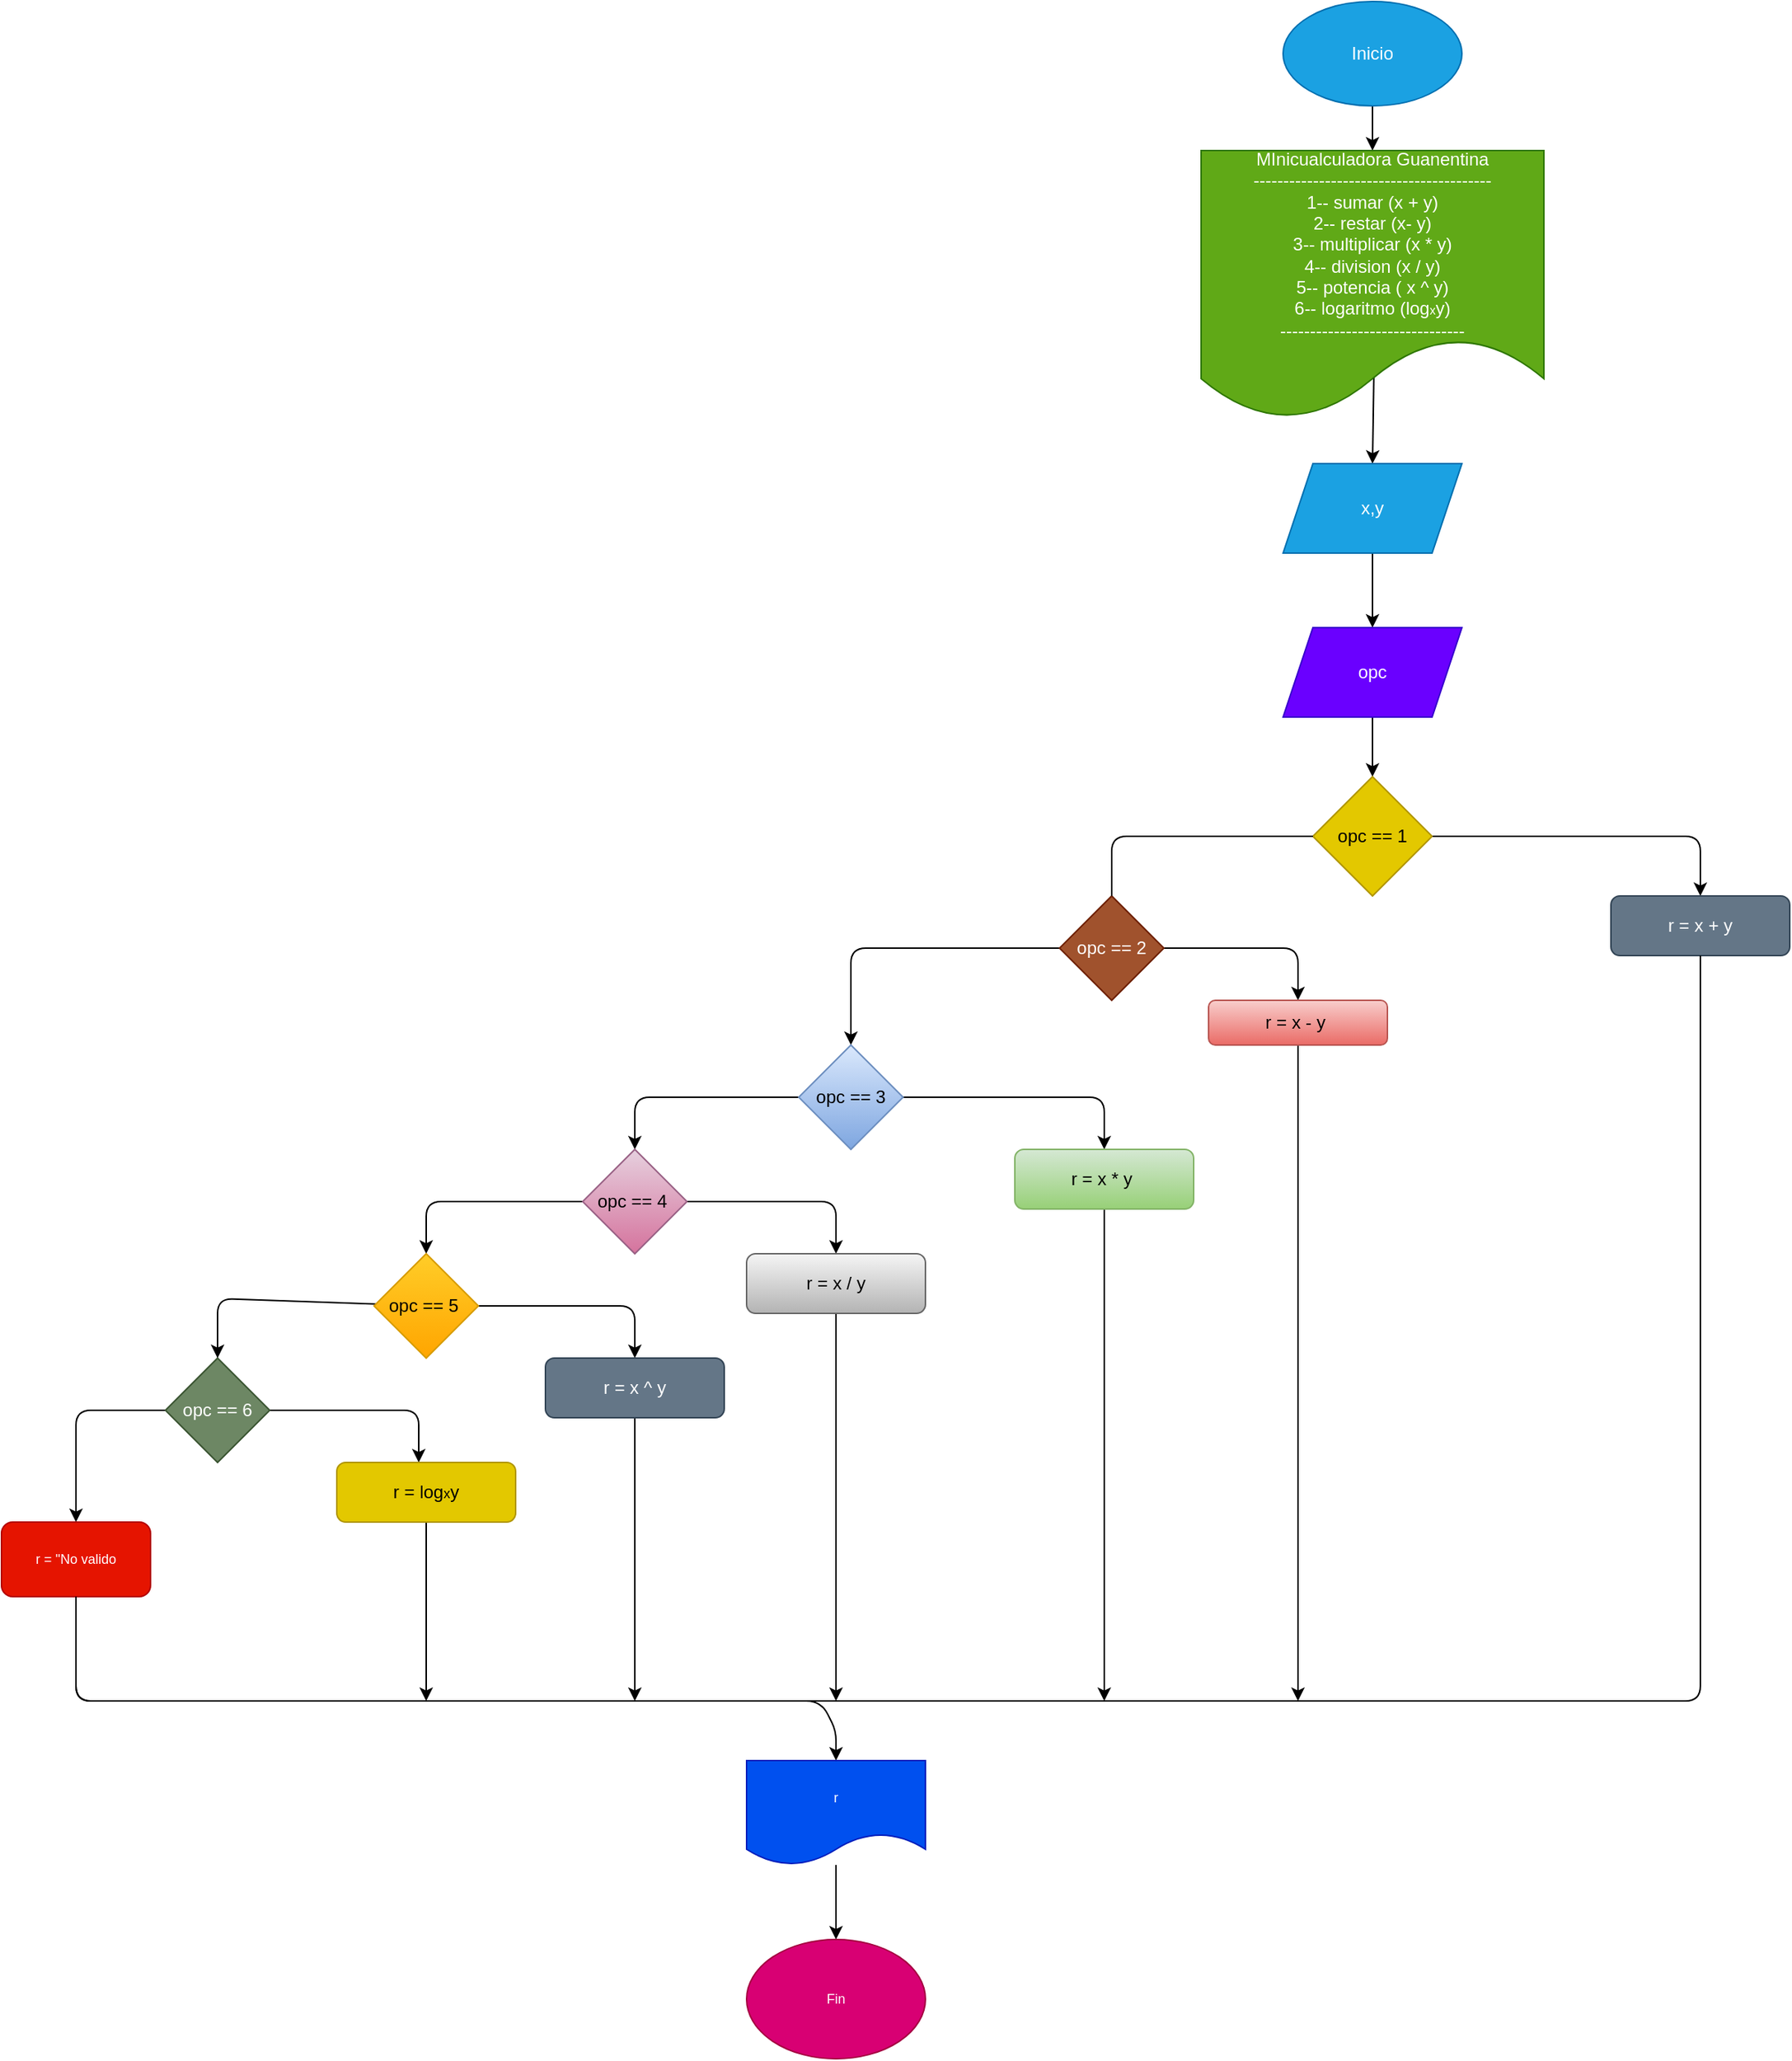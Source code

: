 <mxfile>
    <diagram id="ySHn01EjYLBc87GMogjL" name="Página-1">
        <mxGraphModel dx="1436" dy="485" grid="1" gridSize="10" guides="1" tooltips="1" connect="1" arrows="1" fold="1" page="1" pageScale="1" pageWidth="827" pageHeight="1169" math="0" shadow="0">
            <root>
                <mxCell id="0"/>
                <mxCell id="1" parent="0"/>
                <mxCell id="5" style="edgeStyle=none;html=1;entryX=0.5;entryY=0;entryDx=0;entryDy=0;" edge="1" parent="1" source="2" target="3">
                    <mxGeometry relative="1" as="geometry"/>
                </mxCell>
                <mxCell id="2" value="Inicio" style="ellipse;whiteSpace=wrap;html=1;fillColor=#1ba1e2;fontColor=#ffffff;strokeColor=#006EAF;" vertex="1" parent="1">
                    <mxGeometry x="220" y="10" width="120" height="70" as="geometry"/>
                </mxCell>
                <mxCell id="7" style="edgeStyle=none;html=1;entryX=0.5;entryY=0;entryDx=0;entryDy=0;exitX=0.504;exitY=0.833;exitDx=0;exitDy=0;exitPerimeter=0;" edge="1" parent="1" source="3" target="6">
                    <mxGeometry relative="1" as="geometry">
                        <mxPoint x="280" y="300" as="sourcePoint"/>
                    </mxGeometry>
                </mxCell>
                <mxCell id="3" value="MInicualculadora Guanentina&lt;br&gt;----------------------------------------&lt;br&gt;1-- sumar (x + y)&lt;br&gt;2-- restar (x- y)&lt;br&gt;3-- multiplicar (x * y)&lt;br&gt;4-- division (x / y)&lt;br&gt;5-- potencia ( x ^ y)&lt;br&gt;6-- logaritmo (log&lt;font style=&quot;font-size: 8px;&quot;&gt;x&lt;/font&gt;y)&lt;br&gt;-------------------------------" style="shape=document;whiteSpace=wrap;html=1;boundedLbl=1;fillColor=#60a917;fontColor=#ffffff;strokeColor=#2D7600;" vertex="1" parent="1">
                    <mxGeometry x="165" y="110" width="230" height="180" as="geometry"/>
                </mxCell>
                <mxCell id="9" style="edgeStyle=none;html=1;entryX=0.5;entryY=0;entryDx=0;entryDy=0;" edge="1" parent="1" source="6" target="8">
                    <mxGeometry relative="1" as="geometry"/>
                </mxCell>
                <mxCell id="6" value="x,y" style="shape=parallelogram;perimeter=parallelogramPerimeter;whiteSpace=wrap;html=1;fixedSize=1;fillColor=#1ba1e2;fontColor=#ffffff;strokeColor=#006EAF;" vertex="1" parent="1">
                    <mxGeometry x="220" y="320" width="120" height="60" as="geometry"/>
                </mxCell>
                <mxCell id="11" style="edgeStyle=none;html=1;entryX=0.5;entryY=0;entryDx=0;entryDy=0;" edge="1" parent="1" source="8" target="10">
                    <mxGeometry relative="1" as="geometry"/>
                </mxCell>
                <mxCell id="8" value="opc" style="shape=parallelogram;perimeter=parallelogramPerimeter;whiteSpace=wrap;html=1;fixedSize=1;fillColor=#6a00ff;fontColor=#ffffff;strokeColor=#3700CC;" vertex="1" parent="1">
                    <mxGeometry x="220" y="430" width="120" height="60" as="geometry"/>
                </mxCell>
                <mxCell id="13" style="edgeStyle=none;html=1;entryX=0.5;entryY=0;entryDx=0;entryDy=0;" edge="1" parent="1" source="10" target="12">
                    <mxGeometry relative="1" as="geometry">
                        <Array as="points">
                            <mxPoint x="500" y="570"/>
                        </Array>
                    </mxGeometry>
                </mxCell>
                <mxCell id="10" value="opc == 1" style="rhombus;whiteSpace=wrap;html=1;fillColor=#e3c800;fontColor=#000000;strokeColor=#B09500;" vertex="1" parent="1">
                    <mxGeometry x="240" y="530" width="80" height="80" as="geometry"/>
                </mxCell>
                <mxCell id="12" value="r = x + y" style="rounded=1;whiteSpace=wrap;html=1;fillColor=#647687;fontColor=#ffffff;strokeColor=#314354;" vertex="1" parent="1">
                    <mxGeometry x="440" y="610" width="120" height="40" as="geometry"/>
                </mxCell>
                <mxCell id="18" style="edgeStyle=none;html=1;entryX=0.5;entryY=0;entryDx=0;entryDy=0;" edge="1" parent="1" source="14" target="17">
                    <mxGeometry relative="1" as="geometry">
                        <Array as="points">
                            <mxPoint x="230" y="645"/>
                        </Array>
                    </mxGeometry>
                </mxCell>
                <mxCell id="19" style="edgeStyle=none;html=1;entryX=0.5;entryY=0;entryDx=0;entryDy=0;" edge="1" parent="1" source="14" target="16">
                    <mxGeometry relative="1" as="geometry">
                        <Array as="points">
                            <mxPoint x="15" y="645"/>
                            <mxPoint x="-70" y="645"/>
                        </Array>
                    </mxGeometry>
                </mxCell>
                <mxCell id="14" value="opc == 2" style="rhombus;whiteSpace=wrap;html=1;fillColor=#a0522d;fontColor=#ffffff;strokeColor=#6D1F00;" vertex="1" parent="1">
                    <mxGeometry x="70" y="610" width="70" height="70" as="geometry"/>
                </mxCell>
                <mxCell id="15" value="" style="endArrow=none;html=1;entryX=0;entryY=0.5;entryDx=0;entryDy=0;exitX=0.5;exitY=0;exitDx=0;exitDy=0;" edge="1" parent="1" source="14" target="10">
                    <mxGeometry width="50" height="50" relative="1" as="geometry">
                        <mxPoint x="170" y="610" as="sourcePoint"/>
                        <mxPoint x="220" y="560" as="targetPoint"/>
                        <Array as="points">
                            <mxPoint x="105" y="570"/>
                        </Array>
                    </mxGeometry>
                </mxCell>
                <mxCell id="27" style="edgeStyle=none;html=1;exitX=1;exitY=0.5;exitDx=0;exitDy=0;entryX=0.5;entryY=0;entryDx=0;entryDy=0;" edge="1" parent="1" source="16" target="23">
                    <mxGeometry relative="1" as="geometry">
                        <Array as="points">
                            <mxPoint x="-35" y="745"/>
                            <mxPoint x="100" y="745"/>
                        </Array>
                    </mxGeometry>
                </mxCell>
                <mxCell id="28" style="edgeStyle=none;html=1;entryX=0.5;entryY=0;entryDx=0;entryDy=0;" edge="1" parent="1" source="16" target="20">
                    <mxGeometry relative="1" as="geometry">
                        <Array as="points">
                            <mxPoint x="-215" y="745"/>
                        </Array>
                    </mxGeometry>
                </mxCell>
                <mxCell id="16" value="opc == 3" style="rhombus;whiteSpace=wrap;html=1;fillColor=#dae8fc;strokeColor=#6c8ebf;gradientColor=#7ea6e0;" vertex="1" parent="1">
                    <mxGeometry x="-105" y="710" width="70" height="70" as="geometry"/>
                </mxCell>
                <mxCell id="43" style="edgeStyle=none;html=1;fontSize=9;" edge="1" parent="1" source="17">
                    <mxGeometry relative="1" as="geometry">
                        <mxPoint x="230.0" y="1150.0" as="targetPoint"/>
                    </mxGeometry>
                </mxCell>
                <mxCell id="17" value="r = x - y&amp;nbsp;" style="rounded=1;whiteSpace=wrap;html=1;fillColor=#f8cecc;strokeColor=#b85450;gradientColor=#ea6b66;" vertex="1" parent="1">
                    <mxGeometry x="170" y="680" width="120" height="30" as="geometry"/>
                </mxCell>
                <mxCell id="29" style="edgeStyle=none;html=1;entryX=0.5;entryY=0;entryDx=0;entryDy=0;" edge="1" parent="1" source="20" target="24">
                    <mxGeometry relative="1" as="geometry">
                        <Array as="points">
                            <mxPoint x="-80" y="815"/>
                        </Array>
                    </mxGeometry>
                </mxCell>
                <mxCell id="30" style="edgeStyle=none;html=1;entryX=0.5;entryY=0;entryDx=0;entryDy=0;" edge="1" parent="1" source="20" target="22">
                    <mxGeometry relative="1" as="geometry">
                        <Array as="points">
                            <mxPoint x="-355" y="815"/>
                        </Array>
                    </mxGeometry>
                </mxCell>
                <mxCell id="20" value="opc == 4&amp;nbsp;" style="rhombus;whiteSpace=wrap;html=1;fillColor=#e6d0de;gradientColor=#d5739d;strokeColor=#996185;" vertex="1" parent="1">
                    <mxGeometry x="-250" y="780" width="70" height="70" as="geometry"/>
                </mxCell>
                <mxCell id="35" style="edgeStyle=none;html=1;" edge="1" parent="1" source="21">
                    <mxGeometry relative="1" as="geometry">
                        <mxPoint x="-360" y="990.0" as="targetPoint"/>
                        <Array as="points">
                            <mxPoint x="-360" y="955"/>
                        </Array>
                    </mxGeometry>
                </mxCell>
                <mxCell id="40" style="edgeStyle=none;html=1;entryX=0.5;entryY=0;entryDx=0;entryDy=0;fontSize=9;" edge="1" parent="1" source="21" target="38">
                    <mxGeometry relative="1" as="geometry">
                        <Array as="points">
                            <mxPoint x="-590" y="955"/>
                        </Array>
                    </mxGeometry>
                </mxCell>
                <mxCell id="21" value="opc == 6" style="rhombus;whiteSpace=wrap;html=1;fillColor=#6d8764;fontColor=#ffffff;strokeColor=#3A5431;" vertex="1" parent="1">
                    <mxGeometry x="-530" y="920" width="70" height="70" as="geometry"/>
                </mxCell>
                <mxCell id="32" style="edgeStyle=none;html=1;entryX=0.5;entryY=0;entryDx=0;entryDy=0;" edge="1" parent="1" source="22" target="31">
                    <mxGeometry relative="1" as="geometry">
                        <Array as="points">
                            <mxPoint x="-215" y="885"/>
                        </Array>
                    </mxGeometry>
                </mxCell>
                <mxCell id="33" style="edgeStyle=none;html=1;entryX=0.5;entryY=0;entryDx=0;entryDy=0;" edge="1" parent="1" source="22" target="21">
                    <mxGeometry relative="1" as="geometry">
                        <Array as="points">
                            <mxPoint x="-495" y="880"/>
                        </Array>
                    </mxGeometry>
                </mxCell>
                <mxCell id="22" value="opc == 5&amp;nbsp;" style="rhombus;whiteSpace=wrap;html=1;fillColor=#ffcd28;gradientColor=#ffa500;strokeColor=#d79b00;" vertex="1" parent="1">
                    <mxGeometry x="-390" y="850" width="70" height="70" as="geometry"/>
                </mxCell>
                <mxCell id="44" style="edgeStyle=none;html=1;fontSize=9;" edge="1" parent="1" source="23">
                    <mxGeometry relative="1" as="geometry">
                        <mxPoint x="100.0" y="1150.0" as="targetPoint"/>
                    </mxGeometry>
                </mxCell>
                <mxCell id="23" value="r = x * y&amp;nbsp;" style="rounded=1;whiteSpace=wrap;html=1;fillColor=#d5e8d4;gradientColor=#97d077;strokeColor=#82b366;" vertex="1" parent="1">
                    <mxGeometry x="40" y="780" width="120" height="40" as="geometry"/>
                </mxCell>
                <mxCell id="45" style="edgeStyle=none;html=1;fontSize=9;" edge="1" parent="1" source="24">
                    <mxGeometry relative="1" as="geometry">
                        <mxPoint x="-80.0" y="1150.0" as="targetPoint"/>
                    </mxGeometry>
                </mxCell>
                <mxCell id="24" value="r = x / y" style="rounded=1;whiteSpace=wrap;html=1;fillColor=#f5f5f5;gradientColor=#b3b3b3;strokeColor=#666666;" vertex="1" parent="1">
                    <mxGeometry x="-140" y="850" width="120" height="40" as="geometry"/>
                </mxCell>
                <mxCell id="46" style="edgeStyle=none;html=1;fontSize=9;" edge="1" parent="1" source="31">
                    <mxGeometry relative="1" as="geometry">
                        <mxPoint x="-215.0" y="1150.0" as="targetPoint"/>
                    </mxGeometry>
                </mxCell>
                <mxCell id="31" value="r = x ^ y" style="rounded=1;whiteSpace=wrap;html=1;fillColor=#647687;strokeColor=#314354;fontColor=#ffffff;" vertex="1" parent="1">
                    <mxGeometry x="-275" y="920" width="120" height="40" as="geometry"/>
                </mxCell>
                <mxCell id="47" style="edgeStyle=none;html=1;fontSize=9;" edge="1" parent="1" source="36">
                    <mxGeometry relative="1" as="geometry">
                        <mxPoint x="-355" y="1150.0" as="targetPoint"/>
                    </mxGeometry>
                </mxCell>
                <mxCell id="36" value="r = log&lt;font style=&quot;font-size: 9px;&quot;&gt;x&lt;/font&gt;y" style="rounded=1;whiteSpace=wrap;html=1;fillColor=#e3c800;fontColor=#000000;strokeColor=#B09500;" vertex="1" parent="1">
                    <mxGeometry x="-415" y="990" width="120" height="40" as="geometry"/>
                </mxCell>
                <mxCell id="49" style="edgeStyle=none;html=1;entryX=0.5;entryY=0;entryDx=0;entryDy=0;fontSize=9;" edge="1" parent="1" source="38">
                    <mxGeometry relative="1" as="geometry">
                        <mxPoint x="-80" y="1190" as="targetPoint"/>
                        <Array as="points">
                            <mxPoint x="-590" y="1150"/>
                            <mxPoint x="-90" y="1150"/>
                            <mxPoint x="-80" y="1170"/>
                        </Array>
                    </mxGeometry>
                </mxCell>
                <mxCell id="38" value="r = &quot;No valido" style="rounded=1;whiteSpace=wrap;html=1;fontSize=9;fillColor=#e51400;fontColor=#ffffff;strokeColor=#B20000;" vertex="1" parent="1">
                    <mxGeometry x="-640" y="1030" width="100" height="50" as="geometry"/>
                </mxCell>
                <mxCell id="42" value="" style="endArrow=none;html=1;fontSize=9;entryX=0.5;entryY=1;entryDx=0;entryDy=0;exitX=0.5;exitY=1;exitDx=0;exitDy=0;" edge="1" parent="1" source="38" target="12">
                    <mxGeometry width="50" height="50" relative="1" as="geometry">
                        <mxPoint x="-590" y="1100" as="sourcePoint"/>
                        <mxPoint x="230" y="1020" as="targetPoint"/>
                        <Array as="points">
                            <mxPoint x="-590" y="1150"/>
                            <mxPoint x="500" y="1150"/>
                        </Array>
                    </mxGeometry>
                </mxCell>
                <mxCell id="52" style="edgeStyle=none;html=1;entryX=0.5;entryY=0;entryDx=0;entryDy=0;fontSize=9;" edge="1" parent="1" source="50" target="51">
                    <mxGeometry relative="1" as="geometry"/>
                </mxCell>
                <mxCell id="50" value="r" style="shape=document;whiteSpace=wrap;html=1;boundedLbl=1;fontSize=9;fillColor=#0050ef;fontColor=#ffffff;strokeColor=#001DBC;" vertex="1" parent="1">
                    <mxGeometry x="-140" y="1190" width="120" height="70" as="geometry"/>
                </mxCell>
                <mxCell id="51" value="Fin" style="ellipse;whiteSpace=wrap;html=1;fontSize=9;fillColor=#d80073;fontColor=#ffffff;strokeColor=#A50040;" vertex="1" parent="1">
                    <mxGeometry x="-140" y="1310" width="120" height="80" as="geometry"/>
                </mxCell>
            </root>
        </mxGraphModel>
    </diagram>
</mxfile>